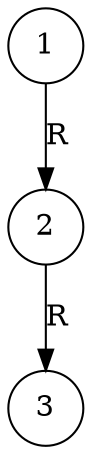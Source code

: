 digraph G{
node [shape=circle];
"2540562504032"[label="1"];
"2540562504304"[label="2"];
"2540562504672"[label="3"];
"2540562504032" -> "2540562504304" [label = "R"];
"2540562504304" -> "2540562504672" [label = "R"];
}

